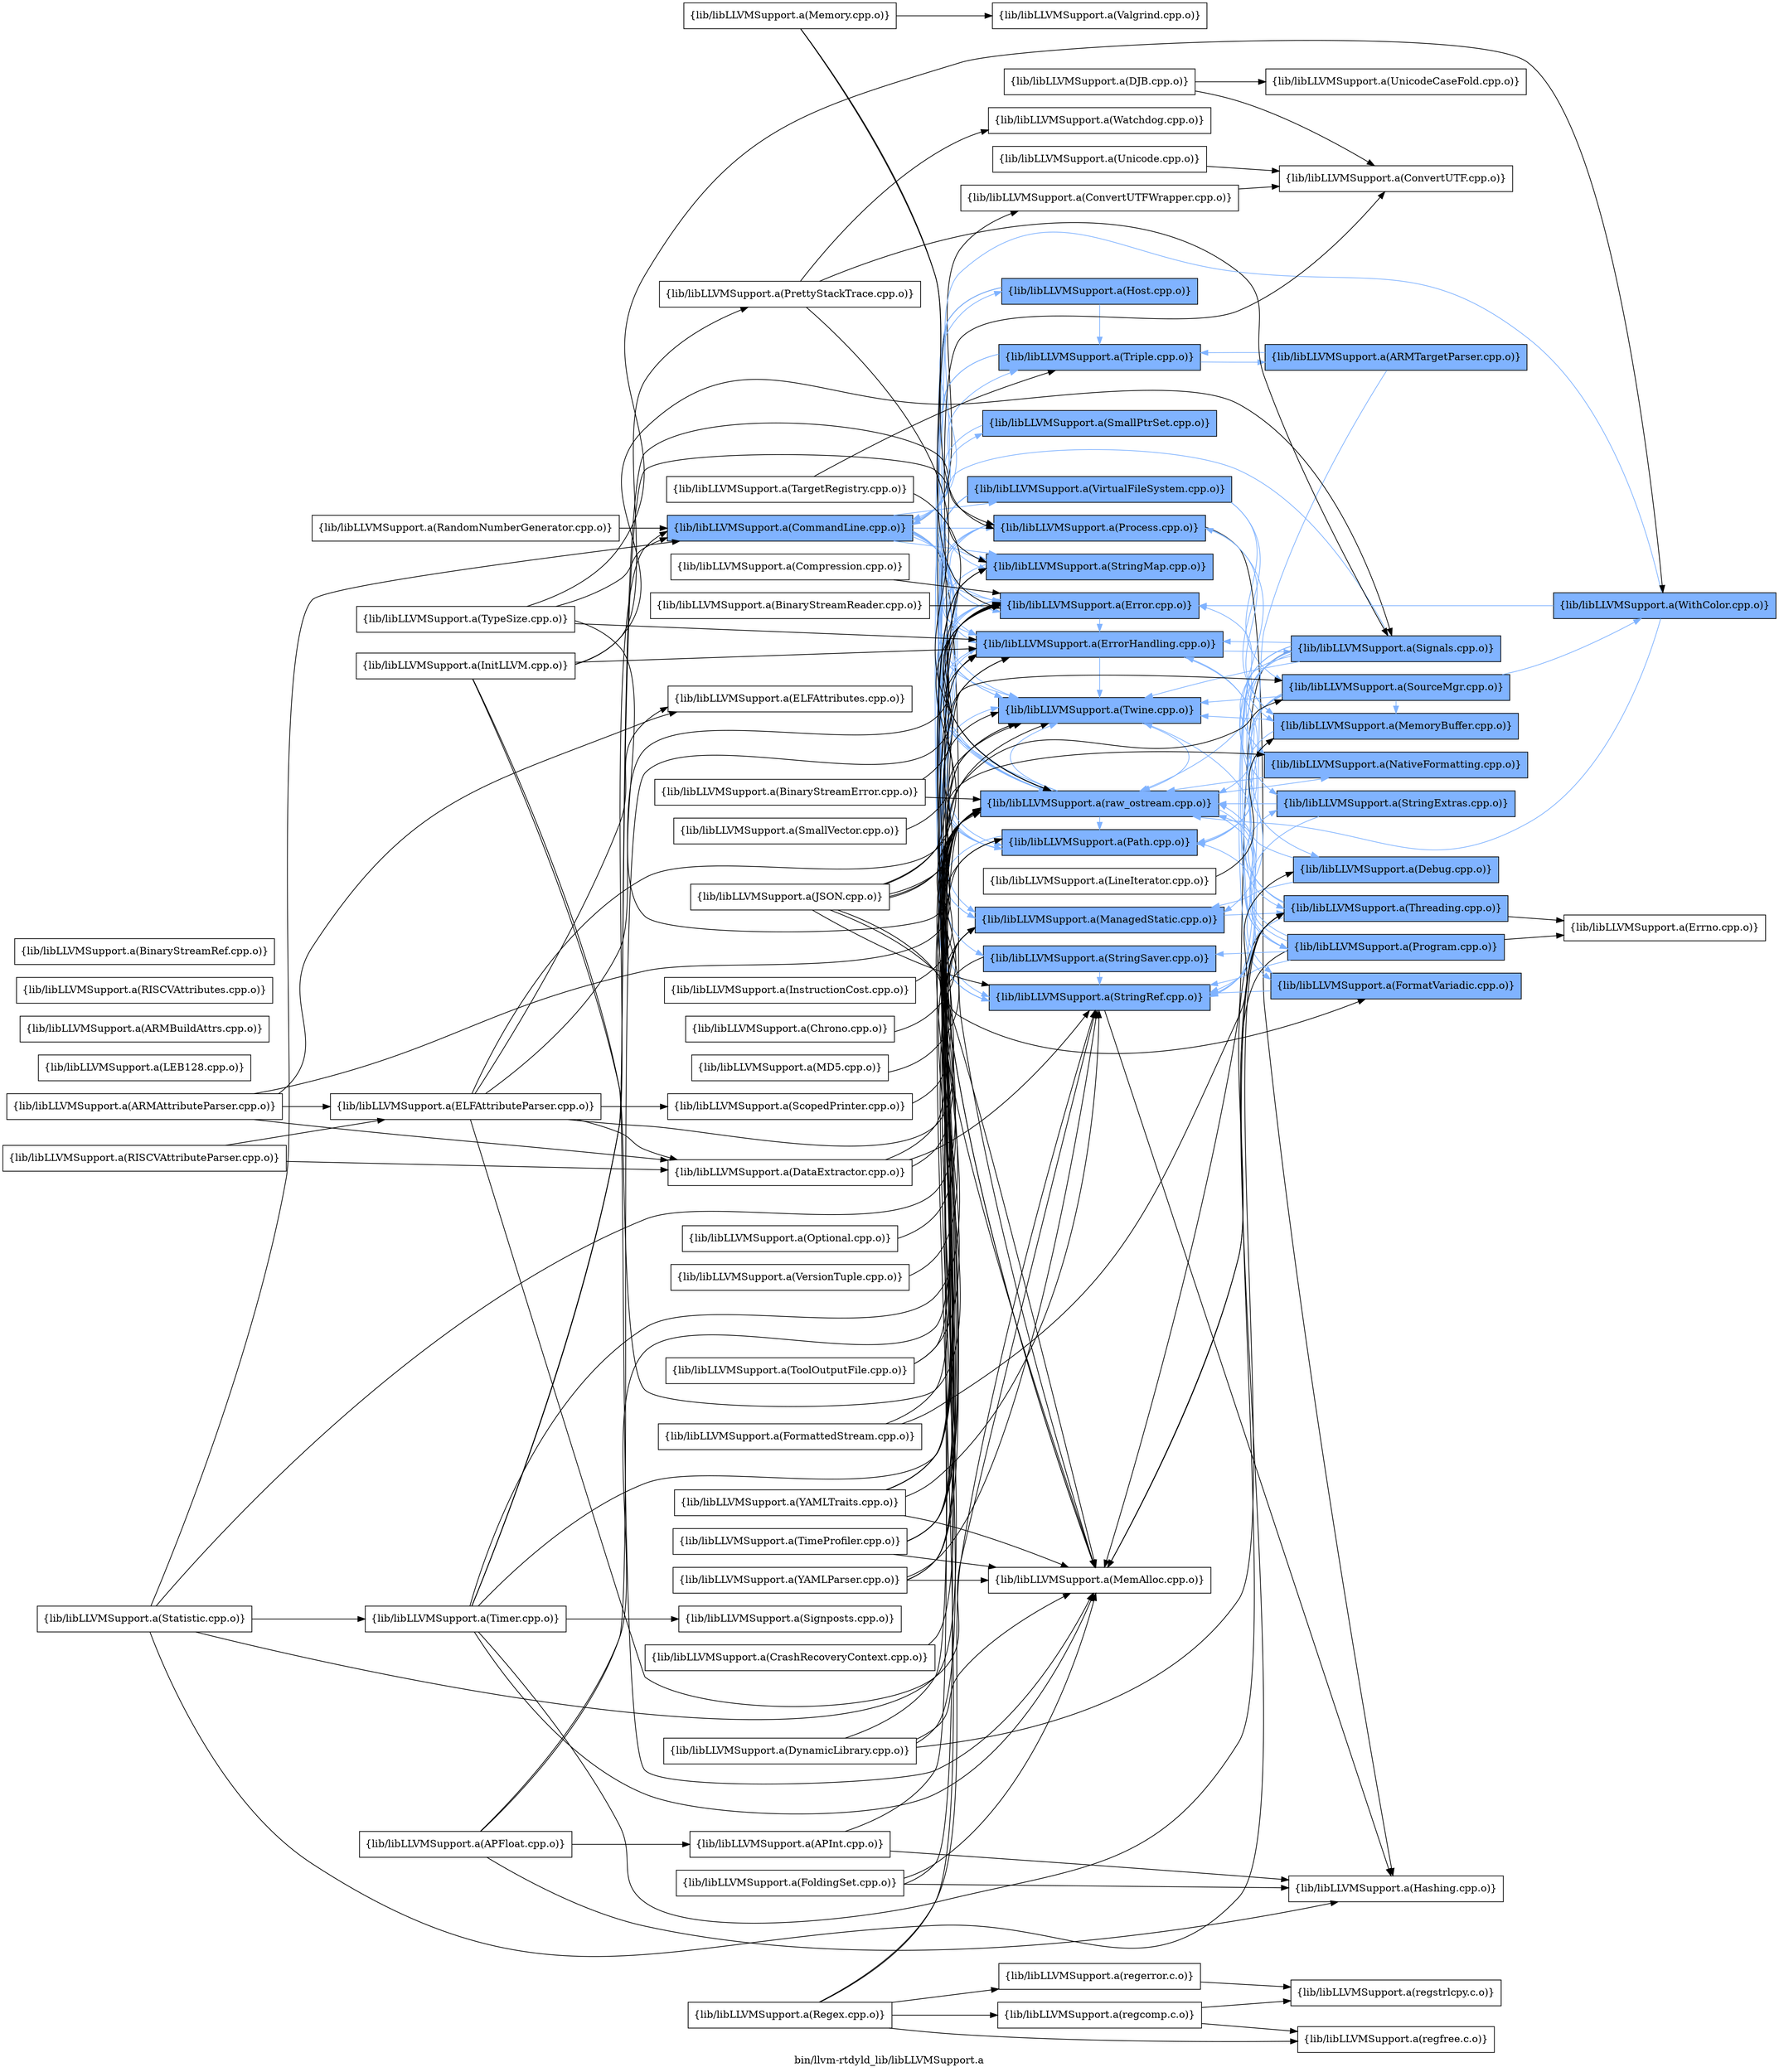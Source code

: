 digraph "bin/llvm-rtdyld_lib/libLLVMSupport.a" {
	label="bin/llvm-rtdyld_lib/libLLVMSupport.a";
	rankdir=LR;
	{ rank=same; Node0x56374d6df0e8;  }
	{ rank=same; Node0x56374d6d9198; Node0x56374d6d9ff8; Node0x56374d6d9828; Node0x56374d6d8658; Node0x56374d6d7c08; Node0x56374d6dd388; Node0x56374d6dc208; Node0x56374d6dc938; Node0x56374d6d7d48; Node0x56374d6d8798; Node0x56374d6e05d8; Node0x56374d6df368; Node0x56374d6d9148; Node0x56374d6d81f8; Node0x56374d6d73e8; Node0x56374d6e08f8;  }
	{ rank=same; Node0x56374d6d9788; Node0x56374d6d7e38; Node0x56374d6e0b78; Node0x56374d6e0128; Node0x56374d6dad18; Node0x56374d6dffe8; Node0x56374d6d88d8; Node0x56374d6dc488; Node0x56374d6db4e8; Node0x56374d6dfc78; Node0x56374d6df598; Node0x56374d6dfea8;  }
	{ rank=same; Node0x56374d6df0e8;  }
	{ rank=same; Node0x56374d6d9198; Node0x56374d6d9ff8; Node0x56374d6d9828; Node0x56374d6d8658; Node0x56374d6d7c08; Node0x56374d6dd388; Node0x56374d6dc208; Node0x56374d6dc938; Node0x56374d6d7d48; Node0x56374d6d8798; Node0x56374d6e05d8; Node0x56374d6df368; Node0x56374d6d9148; Node0x56374d6d81f8; Node0x56374d6d73e8; Node0x56374d6e08f8;  }
	{ rank=same; Node0x56374d6d9788; Node0x56374d6d7e38; Node0x56374d6e0b78; Node0x56374d6e0128; Node0x56374d6dad18; Node0x56374d6dffe8; Node0x56374d6d88d8; Node0x56374d6dc488; Node0x56374d6db4e8; Node0x56374d6dfc78; Node0x56374d6df598; Node0x56374d6dfea8;  }

	Node0x56374d6df0e8 [shape=record,shape=box,group=1,style=filled,fillcolor="0.600000 0.5 1",label="{lib/libLLVMSupport.a(CommandLine.cpp.o)}"];
	Node0x56374d6df0e8 -> Node0x56374d6d9198;
	Node0x56374d6df0e8 -> Node0x56374d6d9ff8[color="0.600000 0.5 1"];
	Node0x56374d6df0e8 -> Node0x56374d6d9828[color="0.600000 0.5 1"];
	Node0x56374d6df0e8 -> Node0x56374d6d8658[color="0.600000 0.5 1"];
	Node0x56374d6df0e8 -> Node0x56374d6d7c08;
	Node0x56374d6df0e8 -> Node0x56374d6dd388[color="0.600000 0.5 1"];
	Node0x56374d6df0e8 -> Node0x56374d6dc208[color="0.600000 0.5 1"];
	Node0x56374d6df0e8 -> Node0x56374d6dc938[color="0.600000 0.5 1"];
	Node0x56374d6df0e8 -> Node0x56374d6d7d48[color="0.600000 0.5 1"];
	Node0x56374d6df0e8 -> Node0x56374d6d8798[color="0.600000 0.5 1"];
	Node0x56374d6df0e8 -> Node0x56374d6e05d8[color="0.600000 0.5 1"];
	Node0x56374d6df0e8 -> Node0x56374d6df368[color="0.600000 0.5 1"];
	Node0x56374d6df0e8 -> Node0x56374d6d9148[color="0.600000 0.5 1"];
	Node0x56374d6df0e8 -> Node0x56374d6d81f8[color="0.600000 0.5 1"];
	Node0x56374d6df0e8 -> Node0x56374d6d73e8[color="0.600000 0.5 1"];
	Node0x56374d6df0e8 -> Node0x56374d6e08f8[color="0.600000 0.5 1"];
	Node0x56374d6d7e38 [shape=record,shape=box,group=1,style=filled,fillcolor="0.600000 0.5 1",label="{lib/libLLVMSupport.a(Debug.cpp.o)}"];
	Node0x56374d6d7e38 -> Node0x56374d6d8658[color="0.600000 0.5 1"];
	Node0x56374d6d7e38 -> Node0x56374d6d9148[color="0.600000 0.5 1"];
	Node0x56374d6d9ff8 [shape=record,shape=box,group=1,style=filled,fillcolor="0.600000 0.5 1",label="{lib/libLLVMSupport.a(Error.cpp.o)}"];
	Node0x56374d6d9ff8 -> Node0x56374d6d9828[color="0.600000 0.5 1"];
	Node0x56374d6d9ff8 -> Node0x56374d6d8658[color="0.600000 0.5 1"];
	Node0x56374d6d9ff8 -> Node0x56374d6e05d8[color="0.600000 0.5 1"];
	Node0x56374d6d9ff8 -> Node0x56374d6d9148[color="0.600000 0.5 1"];
	Node0x56374d6d9828 [shape=record,shape=box,group=1,style=filled,fillcolor="0.600000 0.5 1",label="{lib/libLLVMSupport.a(ErrorHandling.cpp.o)}"];
	Node0x56374d6d9828 -> Node0x56374d6d7e38[color="0.600000 0.5 1"];
	Node0x56374d6d9828 -> Node0x56374d6e05d8[color="0.600000 0.5 1"];
	Node0x56374d6d9828 -> Node0x56374d6d9148[color="0.600000 0.5 1"];
	Node0x56374d6d9828 -> Node0x56374d6e0b78[color="0.600000 0.5 1"];
	Node0x56374d6dba38 [shape=record,shape=box,group=0,label="{lib/libLLVMSupport.a(InitLLVM.cpp.o)}"];
	Node0x56374d6dba38 -> Node0x56374d6d9828;
	Node0x56374d6dba38 -> Node0x56374d6d8658;
	Node0x56374d6dba38 -> Node0x56374d6d7c08;
	Node0x56374d6dba38 -> Node0x56374d6df408;
	Node0x56374d6dba38 -> Node0x56374d6e0b78;
	Node0x56374d6d7c08 [shape=record,shape=box,group=0,label="{lib/libLLVMSupport.a(MemAlloc.cpp.o)}"];
	Node0x56374d6d88d8 [shape=record,shape=box,group=1,style=filled,fillcolor="0.600000 0.5 1",label="{lib/libLLVMSupport.a(MemoryBuffer.cpp.o)}"];
	Node0x56374d6d88d8 -> Node0x56374d6d9ff8[color="0.600000 0.5 1"];
	Node0x56374d6d88d8 -> Node0x56374d6e05d8[color="0.600000 0.5 1"];
	Node0x56374d6d88d8 -> Node0x56374d6d73e8[color="0.600000 0.5 1"];
	Node0x56374d6d88d8 -> Node0x56374d6e08f8[color="0.600000 0.5 1"];
	Node0x56374d6d88d8 -> Node0x56374d6df598[color="0.600000 0.5 1"];
	Node0x56374d6dc208 [shape=record,shape=box,group=1,style=filled,fillcolor="0.600000 0.5 1",label="{lib/libLLVMSupport.a(StringMap.cpp.o)}"];
	Node0x56374d6dc208 -> Node0x56374d6d9828[color="0.600000 0.5 1"];
	Node0x56374d6d7d48 [shape=record,shape=box,group=1,style=filled,fillcolor="0.600000 0.5 1",label="{lib/libLLVMSupport.a(StringRef.cpp.o)}"];
	Node0x56374d6d7d48 -> Node0x56374d6d9ff8[color="0.600000 0.5 1"];
	Node0x56374d6d7d48 -> Node0x56374d6dad18;
	Node0x56374d6d9648 [shape=record,shape=box,group=0,label="{lib/libLLVMSupport.a(Timer.cpp.o)}"];
	Node0x56374d6d9648 -> Node0x56374d6df0e8;
	Node0x56374d6d9648 -> Node0x56374d6d8658;
	Node0x56374d6d9648 -> Node0x56374d6d7c08;
	Node0x56374d6d9648 -> Node0x56374d6dc208;
	Node0x56374d6d9648 -> Node0x56374d6d8e78;
	Node0x56374d6d9648 -> Node0x56374d6d9148;
	Node0x56374d6d9648 -> Node0x56374d6e08f8;
	Node0x56374d6d9648 -> Node0x56374d6e0128;
	Node0x56374d6d8798 [shape=record,shape=box,group=1,style=filled,fillcolor="0.600000 0.5 1",label="{lib/libLLVMSupport.a(Triple.cpp.o)}"];
	Node0x56374d6d8798 -> Node0x56374d6d7d48[color="0.600000 0.5 1"];
	Node0x56374d6d8798 -> Node0x56374d6dffe8[color="0.600000 0.5 1"];
	Node0x56374d6d8798 -> Node0x56374d6e05d8[color="0.600000 0.5 1"];
	Node0x56374d6e05d8 [shape=record,shape=box,group=1,style=filled,fillcolor="0.600000 0.5 1",label="{lib/libLLVMSupport.a(Twine.cpp.o)}"];
	Node0x56374d6e05d8 -> Node0x56374d6d9148[color="0.600000 0.5 1"];
	Node0x56374d6dfb38 [shape=record,shape=box,group=1,style=filled,fillcolor="0.600000 0.5 1",label="{lib/libLLVMSupport.a(WithColor.cpp.o)}"];
	Node0x56374d6dfb38 -> Node0x56374d6df0e8[color="0.600000 0.5 1"];
	Node0x56374d6dfb38 -> Node0x56374d6d9ff8[color="0.600000 0.5 1"];
	Node0x56374d6dfb38 -> Node0x56374d6d9148[color="0.600000 0.5 1"];
	Node0x56374d6d9148 [shape=record,shape=box,group=1,style=filled,fillcolor="0.600000 0.5 1",label="{lib/libLLVMSupport.a(raw_ostream.cpp.o)}"];
	Node0x56374d6d9148 -> Node0x56374d6d9ff8[color="0.600000 0.5 1"];
	Node0x56374d6d9148 -> Node0x56374d6d9828[color="0.600000 0.5 1"];
	Node0x56374d6d9148 -> Node0x56374d6db4e8[color="0.600000 0.5 1"];
	Node0x56374d6d9148 -> Node0x56374d6dfc78[color="0.600000 0.5 1"];
	Node0x56374d6d9148 -> Node0x56374d6e05d8[color="0.600000 0.5 1"];
	Node0x56374d6d9148 -> Node0x56374d6d73e8[color="0.600000 0.5 1"];
	Node0x56374d6d9148 -> Node0x56374d6e08f8[color="0.600000 0.5 1"];
	Node0x56374d6d9148 -> Node0x56374d6df598[color="0.600000 0.5 1"];
	Node0x56374d6d83d8 [shape=record,shape=box,group=0,label="{lib/libLLVMSupport.a(DynamicLibrary.cpp.o)}"];
	Node0x56374d6d83d8 -> Node0x56374d6d8658;
	Node0x56374d6d83d8 -> Node0x56374d6d7c08;
	Node0x56374d6d83d8 -> Node0x56374d6dc208;
	Node0x56374d6d83d8 -> Node0x56374d6e0128;
	Node0x56374d6d7618 [shape=record,shape=box,group=0,label="{lib/libLLVMSupport.a(Memory.cpp.o)}"];
	Node0x56374d6d7618 -> Node0x56374d6d9ff8;
	Node0x56374d6d7618 -> Node0x56374d6e08f8;
	Node0x56374d6d7618 -> Node0x56374d6df5e8;
	Node0x56374d6d73e8 [shape=record,shape=box,group=1,style=filled,fillcolor="0.600000 0.5 1",label="{lib/libLLVMSupport.a(Path.cpp.o)}"];
	Node0x56374d6d73e8 -> Node0x56374d6d9ff8[color="0.600000 0.5 1"];
	Node0x56374d6d73e8 -> Node0x56374d6d7d48[color="0.600000 0.5 1"];
	Node0x56374d6d73e8 -> Node0x56374d6e05d8[color="0.600000 0.5 1"];
	Node0x56374d6d73e8 -> Node0x56374d6e08f8[color="0.600000 0.5 1"];
	Node0x56374d6e08a8 [shape=record,shape=box,group=0,label="{lib/libLLVMSupport.a(TargetRegistry.cpp.o)}"];
	Node0x56374d6e08a8 -> Node0x56374d6d8798;
	Node0x56374d6e08a8 -> Node0x56374d6d9148;
	Node0x56374d6dfb88 [shape=record,shape=box,group=0,label="{lib/libLLVMSupport.a(APInt.cpp.o)}"];
	Node0x56374d6dfb88 -> Node0x56374d6dad18;
	Node0x56374d6dfb88 -> Node0x56374d6d9148;
	Node0x56374d6d7168 [shape=record,shape=box,group=0,label="{lib/libLLVMSupport.a(DataExtractor.cpp.o)}"];
	Node0x56374d6d7168 -> Node0x56374d6d9ff8;
	Node0x56374d6d7168 -> Node0x56374d6d7d48;
	Node0x56374d6d7168 -> Node0x56374d6d9148;
	Node0x56374d6d8108 [shape=record,shape=box,group=0,label="{lib/libLLVMSupport.a(DJB.cpp.o)}"];
	Node0x56374d6d8108 -> Node0x56374d6d9788;
	Node0x56374d6d8108 -> Node0x56374d6debe8;
	Node0x56374d6db4e8 [shape=record,shape=box,group=1,style=filled,fillcolor="0.600000 0.5 1",label="{lib/libLLVMSupport.a(FormatVariadic.cpp.o)}"];
	Node0x56374d6db4e8 -> Node0x56374d6d7d48[color="0.600000 0.5 1"];
	Node0x56374d6ddb08 [shape=record,shape=box,group=0,label="{lib/libLLVMSupport.a(ScopedPrinter.cpp.o)}"];
	Node0x56374d6ddb08 -> Node0x56374d6d9148;
	Node0x56374d6d9558 [shape=record,shape=box,group=0,label="{lib/libLLVMSupport.a(MD5.cpp.o)}"];
	Node0x56374d6d9558 -> Node0x56374d6d9148;
	Node0x56374d6dfc78 [shape=record,shape=box,group=1,style=filled,fillcolor="0.600000 0.5 1",label="{lib/libLLVMSupport.a(NativeFormatting.cpp.o)}"];
	Node0x56374d6dfc78 -> Node0x56374d6d9148[color="0.600000 0.5 1"];
	Node0x56374d6df8b8 [shape=record,shape=box,group=0,label="{lib/libLLVMSupport.a(Optional.cpp.o)}"];
	Node0x56374d6df8b8 -> Node0x56374d6d9148;
	Node0x56374d6dd388 [shape=record,shape=box,group=1,style=filled,fillcolor="0.600000 0.5 1",label="{lib/libLLVMSupport.a(SmallPtrSet.cpp.o)}"];
	Node0x56374d6dd388 -> Node0x56374d6d9828[color="0.600000 0.5 1"];
	Node0x56374d6dc488 [shape=record,shape=box,group=1,style=filled,fillcolor="0.600000 0.5 1",label="{lib/libLLVMSupport.a(SourceMgr.cpp.o)}"];
	Node0x56374d6dc488 -> Node0x56374d6d88d8[color="0.600000 0.5 1"];
	Node0x56374d6dc488 -> Node0x56374d6d7d48[color="0.600000 0.5 1"];
	Node0x56374d6dc488 -> Node0x56374d6e05d8[color="0.600000 0.5 1"];
	Node0x56374d6dc488 -> Node0x56374d6dfb38[color="0.600000 0.5 1"];
	Node0x56374d6dc488 -> Node0x56374d6d9148[color="0.600000 0.5 1"];
	Node0x56374d6dc488 -> Node0x56374d6d73e8[color="0.600000 0.5 1"];
	Node0x56374d6e0b78 [shape=record,shape=box,group=1,style=filled,fillcolor="0.600000 0.5 1",label="{lib/libLLVMSupport.a(Signals.cpp.o)}"];
	Node0x56374d6e0b78 -> Node0x56374d6df0e8[color="0.600000 0.5 1"];
	Node0x56374d6e0b78 -> Node0x56374d6d9828[color="0.600000 0.5 1"];
	Node0x56374d6e0b78 -> Node0x56374d6db4e8[color="0.600000 0.5 1"];
	Node0x56374d6e0b78 -> Node0x56374d6d8658[color="0.600000 0.5 1"];
	Node0x56374d6e0b78 -> Node0x56374d6d7c08;
	Node0x56374d6e0b78 -> Node0x56374d6d88d8[color="0.600000 0.5 1"];
	Node0x56374d6e0b78 -> Node0x56374d6dfc78[color="0.600000 0.5 1"];
	Node0x56374d6e0b78 -> Node0x56374d6d7d48[color="0.600000 0.5 1"];
	Node0x56374d6e0b78 -> Node0x56374d6e05d8[color="0.600000 0.5 1"];
	Node0x56374d6e0b78 -> Node0x56374d6d9148[color="0.600000 0.5 1"];
	Node0x56374d6e0b78 -> Node0x56374d6d73e8[color="0.600000 0.5 1"];
	Node0x56374d6e0b78 -> Node0x56374d6df598[color="0.600000 0.5 1"];
	Node0x56374d6e0b78 -> Node0x56374d6e0128[color="0.600000 0.5 1"];
	Node0x56374d6dad18 [shape=record,shape=box,group=0,label="{lib/libLLVMSupport.a(Hashing.cpp.o)}"];
	Node0x56374d6d7528 [shape=record,shape=box,group=0,label="{lib/libLLVMSupport.a(LEB128.cpp.o)}"];
	Node0x56374d6df958 [shape=record,shape=box,group=0,label="{lib/libLLVMSupport.a(Compression.cpp.o)}"];
	Node0x56374d6df958 -> Node0x56374d6d9ff8;
	Node0x56374d6d8658 [shape=record,shape=box,group=1,style=filled,fillcolor="0.600000 0.5 1",label="{lib/libLLVMSupport.a(ManagedStatic.cpp.o)}"];
	Node0x56374d6d8658 -> Node0x56374d6e0128[color="0.600000 0.5 1"];
	Node0x56374d6d81f8 [shape=record,shape=box,group=1,style=filled,fillcolor="0.600000 0.5 1",label="{lib/libLLVMSupport.a(Host.cpp.o)}"];
	Node0x56374d6d81f8 -> Node0x56374d6d7c08;
	Node0x56374d6d81f8 -> Node0x56374d6dc208[color="0.600000 0.5 1"];
	Node0x56374d6d81f8 -> Node0x56374d6d7d48[color="0.600000 0.5 1"];
	Node0x56374d6d81f8 -> Node0x56374d6d8798[color="0.600000 0.5 1"];
	Node0x56374d6d81f8 -> Node0x56374d6d9148[color="0.600000 0.5 1"];
	Node0x56374d6dc938 [shape=record,shape=box,group=1,style=filled,fillcolor="0.600000 0.5 1",label="{lib/libLLVMSupport.a(StringSaver.cpp.o)}"];
	Node0x56374d6dc938 -> Node0x56374d6d7c08;
	Node0x56374d6dc938 -> Node0x56374d6d7d48[color="0.600000 0.5 1"];
	Node0x56374d6de918 [shape=record,shape=box,group=0,label="{lib/libLLVMSupport.a(ARMBuildAttrs.cpp.o)}"];
	Node0x56374d6db588 [shape=record,shape=box,group=0,label="{lib/libLLVMSupport.a(ELFAttributeParser.cpp.o)}"];
	Node0x56374d6db588 -> Node0x56374d6d7168;
	Node0x56374d6db588 -> Node0x56374d6db808;
	Node0x56374d6db588 -> Node0x56374d6d9ff8;
	Node0x56374d6db588 -> Node0x56374d6ddb08;
	Node0x56374d6db588 -> Node0x56374d6d7d48;
	Node0x56374d6db588 -> Node0x56374d6e05d8;
	Node0x56374d6db588 -> Node0x56374d6d9148;
	Node0x56374d6de9b8 [shape=record,shape=box,group=0,label="{lib/libLLVMSupport.a(RISCVAttributes.cpp.o)}"];
	Node0x56374d6e0a38 [shape=record,shape=box,group=0,label="{lib/libLLVMSupport.a(ARMAttributeParser.cpp.o)}"];
	Node0x56374d6e0a38 -> Node0x56374d6d7168;
	Node0x56374d6e0a38 -> Node0x56374d6db588;
	Node0x56374d6e0a38 -> Node0x56374d6db808;
	Node0x56374d6e0a38 -> Node0x56374d6d9148;
	Node0x56374d6db808 [shape=record,shape=box,group=0,label="{lib/libLLVMSupport.a(ELFAttributes.cpp.o)}"];
	Node0x56374d6e0da8 [shape=record,shape=box,group=0,label="{lib/libLLVMSupport.a(BinaryStreamError.cpp.o)}"];
	Node0x56374d6e0da8 -> Node0x56374d6d9ff8;
	Node0x56374d6e0da8 -> Node0x56374d6d9148;
	Node0x56374d6dff48 [shape=record,shape=box,group=0,label="{lib/libLLVMSupport.a(BinaryStreamReader.cpp.o)}"];
	Node0x56374d6dff48 -> Node0x56374d6d9ff8;
	Node0x56374d6de968 [shape=record,shape=box,group=0,label="{lib/libLLVMSupport.a(BinaryStreamRef.cpp.o)}"];
	Node0x56374d6d9198 [shape=record,shape=box,group=0,label="{lib/libLLVMSupport.a(ConvertUTFWrapper.cpp.o)}"];
	Node0x56374d6d9198 -> Node0x56374d6d9788;
	Node0x56374d6df368 [shape=record,shape=box,group=1,style=filled,fillcolor="0.600000 0.5 1",label="{lib/libLLVMSupport.a(VirtualFileSystem.cpp.o)}"];
	Node0x56374d6df368 -> Node0x56374d6d9ff8[color="0.600000 0.5 1"];
	Node0x56374d6df368 -> Node0x56374d6d7c08;
	Node0x56374d6df368 -> Node0x56374d6d88d8[color="0.600000 0.5 1"];
	Node0x56374d6df368 -> Node0x56374d6dc488[color="0.600000 0.5 1"];
	Node0x56374d6df368 -> Node0x56374d6dc208[color="0.600000 0.5 1"];
	Node0x56374d6df368 -> Node0x56374d6d7d48[color="0.600000 0.5 1"];
	Node0x56374d6df368 -> Node0x56374d6e05d8[color="0.600000 0.5 1"];
	Node0x56374d6df368 -> Node0x56374d6d9148[color="0.600000 0.5 1"];
	Node0x56374d6df368 -> Node0x56374d6d73e8[color="0.600000 0.5 1"];
	Node0x56374d6e08f8 [shape=record,shape=box,group=1,style=filled,fillcolor="0.600000 0.5 1",label="{lib/libLLVMSupport.a(Process.cpp.o)}"];
	Node0x56374d6e08f8 -> Node0x56374d6d9ff8[color="0.600000 0.5 1"];
	Node0x56374d6e08f8 -> Node0x56374d6dad18;
	Node0x56374d6e08f8 -> Node0x56374d6d8658[color="0.600000 0.5 1"];
	Node0x56374d6e08f8 -> Node0x56374d6d73e8[color="0.600000 0.5 1"];
	Node0x56374d6e08f8 -> Node0x56374d6dfea8[color="0.600000 0.5 1"];
	Node0x56374d6d9788 [shape=record,shape=box,group=0,label="{lib/libLLVMSupport.a(ConvertUTF.cpp.o)}"];
	Node0x56374d6debe8 [shape=record,shape=box,group=0,label="{lib/libLLVMSupport.a(UnicodeCaseFold.cpp.o)}"];
	Node0x56374d6da4a8 [shape=record,shape=box,group=0,label="{lib/libLLVMSupport.a(FoldingSet.cpp.o)}"];
	Node0x56374d6da4a8 -> Node0x56374d6d9828;
	Node0x56374d6da4a8 -> Node0x56374d6dad18;
	Node0x56374d6da4a8 -> Node0x56374d6d7c08;
	Node0x56374d6df408 [shape=record,shape=box,group=0,label="{lib/libLLVMSupport.a(PrettyStackTrace.cpp.o)}"];
	Node0x56374d6df408 -> Node0x56374d6d9148;
	Node0x56374d6df408 -> Node0x56374d6e0b78;
	Node0x56374d6df408 -> Node0x56374d6deaa8;
	Node0x56374d6e0128 [shape=record,shape=box,group=1,style=filled,fillcolor="0.600000 0.5 1",label="{lib/libLLVMSupport.a(Threading.cpp.o)}"];
	Node0x56374d6e0128 -> Node0x56374d6d9828[color="0.600000 0.5 1"];
	Node0x56374d6e0128 -> Node0x56374d6d7c08;
	Node0x56374d6e0128 -> Node0x56374d6d7d48[color="0.600000 0.5 1"];
	Node0x56374d6e0128 -> Node0x56374d6e05d8[color="0.600000 0.5 1"];
	Node0x56374d6e0128 -> Node0x56374d6d7208;
	Node0x56374d6df598 [shape=record,shape=box,group=1,style=filled,fillcolor="0.600000 0.5 1",label="{lib/libLLVMSupport.a(Program.cpp.o)}"];
	Node0x56374d6df598 -> Node0x56374d6d7c08;
	Node0x56374d6df598 -> Node0x56374d6dc938[color="0.600000 0.5 1"];
	Node0x56374d6df598 -> Node0x56374d6d7d48[color="0.600000 0.5 1"];
	Node0x56374d6df598 -> Node0x56374d6d9148[color="0.600000 0.5 1"];
	Node0x56374d6df598 -> Node0x56374d6d73e8[color="0.600000 0.5 1"];
	Node0x56374d6df598 -> Node0x56374d6dfea8[color="0.600000 0.5 1"];
	Node0x56374d6df598 -> Node0x56374d6d7208;
	Node0x56374d6deaa8 [shape=record,shape=box,group=0,label="{lib/libLLVMSupport.a(Watchdog.cpp.o)}"];
	Node0x56374d6de058 [shape=record,shape=box,group=0,label="{lib/libLLVMSupport.a(RISCVAttributeParser.cpp.o)}"];
	Node0x56374d6de058 -> Node0x56374d6d7168;
	Node0x56374d6de058 -> Node0x56374d6db588;
	Node0x56374d6dcc08 [shape=record,shape=box,group=0,label="{lib/libLLVMSupport.a(SmallVector.cpp.o)}"];
	Node0x56374d6dcc08 -> Node0x56374d6d9828;
	Node0x56374d6d75c8 [shape=record,shape=box,group=0,label="{lib/libLLVMSupport.a(APFloat.cpp.o)}"];
	Node0x56374d6d75c8 -> Node0x56374d6dfb88;
	Node0x56374d6d75c8 -> Node0x56374d6d9ff8;
	Node0x56374d6d75c8 -> Node0x56374d6dad18;
	Node0x56374d6d75c8 -> Node0x56374d6d9148;
	Node0x56374d6d8e78 [shape=record,shape=box,group=0,label="{lib/libLLVMSupport.a(Signposts.cpp.o)}"];
	Node0x56374d6dffe8 [shape=record,shape=box,group=1,style=filled,fillcolor="0.600000 0.5 1",label="{lib/libLLVMSupport.a(ARMTargetParser.cpp.o)}"];
	Node0x56374d6dffe8 -> Node0x56374d6d7d48[color="0.600000 0.5 1"];
	Node0x56374d6dffe8 -> Node0x56374d6d8798[color="0.600000 0.5 1"];
	Node0x56374d6e0f88 [shape=record,shape=box,group=0,label="{lib/libLLVMSupport.a(TypeSize.cpp.o)}"];
	Node0x56374d6e0f88 -> Node0x56374d6df0e8;
	Node0x56374d6e0f88 -> Node0x56374d6d9828;
	Node0x56374d6e0f88 -> Node0x56374d6dfb38;
	Node0x56374d6e0f88 -> Node0x56374d6d9148;
	Node0x56374d6d98c8 [shape=record,shape=box,group=0,label="{lib/libLLVMSupport.a(YAMLParser.cpp.o)}"];
	Node0x56374d6d98c8 -> Node0x56374d6d9828;
	Node0x56374d6d98c8 -> Node0x56374d6d7c08;
	Node0x56374d6d98c8 -> Node0x56374d6dc488;
	Node0x56374d6d98c8 -> Node0x56374d6d7d48;
	Node0x56374d6d98c8 -> Node0x56374d6d9148;
	Node0x56374d6d93c8 [shape=record,shape=box,group=0,label="{lib/libLLVMSupport.a(Unicode.cpp.o)}"];
	Node0x56374d6d93c8 -> Node0x56374d6d9788;
	Node0x56374d6df5e8 [shape=record,shape=box,group=0,label="{lib/libLLVMSupport.a(Valgrind.cpp.o)}"];
	Node0x56374d6dfea8 [shape=record,shape=box,group=1,style=filled,fillcolor="0.600000 0.5 1",label="{lib/libLLVMSupport.a(StringExtras.cpp.o)}"];
	Node0x56374d6dfea8 -> Node0x56374d6d7d48[color="0.600000 0.5 1"];
	Node0x56374d6dfea8 -> Node0x56374d6d9148[color="0.600000 0.5 1"];
	Node0x56374d6e0218 [shape=record,shape=box,group=0,label="{lib/libLLVMSupport.a(CrashRecoveryContext.cpp.o)}"];
	Node0x56374d6e0218 -> Node0x56374d6d8658;
	Node0x56374d6d7208 [shape=record,shape=box,group=0,label="{lib/libLLVMSupport.a(Errno.cpp.o)}"];
	Node0x56374d6db718 [shape=record,shape=box,group=0,label="{lib/libLLVMSupport.a(YAMLTraits.cpp.o)}"];
	Node0x56374d6db718 -> Node0x56374d6d9828;
	Node0x56374d6db718 -> Node0x56374d6d7c08;
	Node0x56374d6db718 -> Node0x56374d6dc488;
	Node0x56374d6db718 -> Node0x56374d6dc208;
	Node0x56374d6db718 -> Node0x56374d6d7d48;
	Node0x56374d6db718 -> Node0x56374d6e05d8;
	Node0x56374d6db718 -> Node0x56374d6d9148;
	Node0x56374d6dbe48 [shape=record,shape=box,group=0,label="{lib/libLLVMSupport.a(LineIterator.cpp.o)}"];
	Node0x56374d6dbe48 -> Node0x56374d6d88d8;
	Node0x56374d6db1c8 [shape=record,shape=box,group=0,label="{lib/libLLVMSupport.a(VersionTuple.cpp.o)}"];
	Node0x56374d6db1c8 -> Node0x56374d6d9148;
	Node0x56374d6db3a8 [shape=record,shape=box,group=0,label="{lib/libLLVMSupport.a(FormattedStream.cpp.o)}"];
	Node0x56374d6db3a8 -> Node0x56374d6d7e38;
	Node0x56374d6db3a8 -> Node0x56374d6d9148;
	Node0x56374d6db8f8 [shape=record,shape=box,group=0,label="{lib/libLLVMSupport.a(Regex.cpp.o)}"];
	Node0x56374d6db8f8 -> Node0x56374d6d7d48;
	Node0x56374d6db8f8 -> Node0x56374d6e05d8;
	Node0x56374d6db8f8 -> Node0x56374d6dc398;
	Node0x56374d6db8f8 -> Node0x56374d6ddb58;
	Node0x56374d6db8f8 -> Node0x56374d6dd4c8;
	Node0x56374d6dc398 [shape=record,shape=box,group=0,label="{lib/libLLVMSupport.a(regcomp.c.o)}"];
	Node0x56374d6dc398 -> Node0x56374d6dcfc8;
	Node0x56374d6dc398 -> Node0x56374d6ddb58;
	Node0x56374d6ddb58 [shape=record,shape=box,group=0,label="{lib/libLLVMSupport.a(regfree.c.o)}"];
	Node0x56374d6dd4c8 [shape=record,shape=box,group=0,label="{lib/libLLVMSupport.a(regerror.c.o)}"];
	Node0x56374d6dd4c8 -> Node0x56374d6dcfc8;
	Node0x56374d6dcfc8 [shape=record,shape=box,group=0,label="{lib/libLLVMSupport.a(regstrlcpy.c.o)}"];
	Node0x56374d6ddbf8 [shape=record,shape=box,group=0,label="{lib/libLLVMSupport.a(InstructionCost.cpp.o)}"];
	Node0x56374d6ddbf8 -> Node0x56374d6d9148;
	Node0x56374d6da688 [shape=record,shape=box,group=0,label="{lib/libLLVMSupport.a(ToolOutputFile.cpp.o)}"];
	Node0x56374d6da688 -> Node0x56374d6d9148;
	Node0x56374d6da688 -> Node0x56374d6d73e8;
	Node0x56374d6d7bb8 [shape=record,shape=box,group=0,label="{lib/libLLVMSupport.a(RandomNumberGenerator.cpp.o)}"];
	Node0x56374d6d7bb8 -> Node0x56374d6df0e8;
	Node0x56374d6daa48 [shape=record,shape=box,group=0,label="{lib/libLLVMSupport.a(Statistic.cpp.o)}"];
	Node0x56374d6daa48 -> Node0x56374d6df0e8;
	Node0x56374d6daa48 -> Node0x56374d6d8658;
	Node0x56374d6daa48 -> Node0x56374d6d9648;
	Node0x56374d6daa48 -> Node0x56374d6d9148;
	Node0x56374d6daa48 -> Node0x56374d6e0128;
	Node0x56374d6d7438 [shape=record,shape=box,group=0,label="{lib/libLLVMSupport.a(TimeProfiler.cpp.o)}"];
	Node0x56374d6d7438 -> Node0x56374d6d9ff8;
	Node0x56374d6d7438 -> Node0x56374d6d7c08;
	Node0x56374d6d7438 -> Node0x56374d6dc208;
	Node0x56374d6d7438 -> Node0x56374d6e05d8;
	Node0x56374d6d7438 -> Node0x56374d6d9148;
	Node0x56374d6d7438 -> Node0x56374d6d73e8;
	Node0x56374d6d8158 [shape=record,shape=box,group=0,label="{lib/libLLVMSupport.a(JSON.cpp.o)}"];
	Node0x56374d6d8158 -> Node0x56374d6d9788;
	Node0x56374d6d8158 -> Node0x56374d6d9ff8;
	Node0x56374d6d8158 -> Node0x56374d6db4e8;
	Node0x56374d6d8158 -> Node0x56374d6d7c08;
	Node0x56374d6d8158 -> Node0x56374d6dfc78;
	Node0x56374d6d8158 -> Node0x56374d6d7d48;
	Node0x56374d6d8158 -> Node0x56374d6e05d8;
	Node0x56374d6d8158 -> Node0x56374d6d9148;
	Node0x56374d6dfd68 [shape=record,shape=box,group=0,label="{lib/libLLVMSupport.a(Chrono.cpp.o)}"];
	Node0x56374d6dfd68 -> Node0x56374d6d9148;
}
